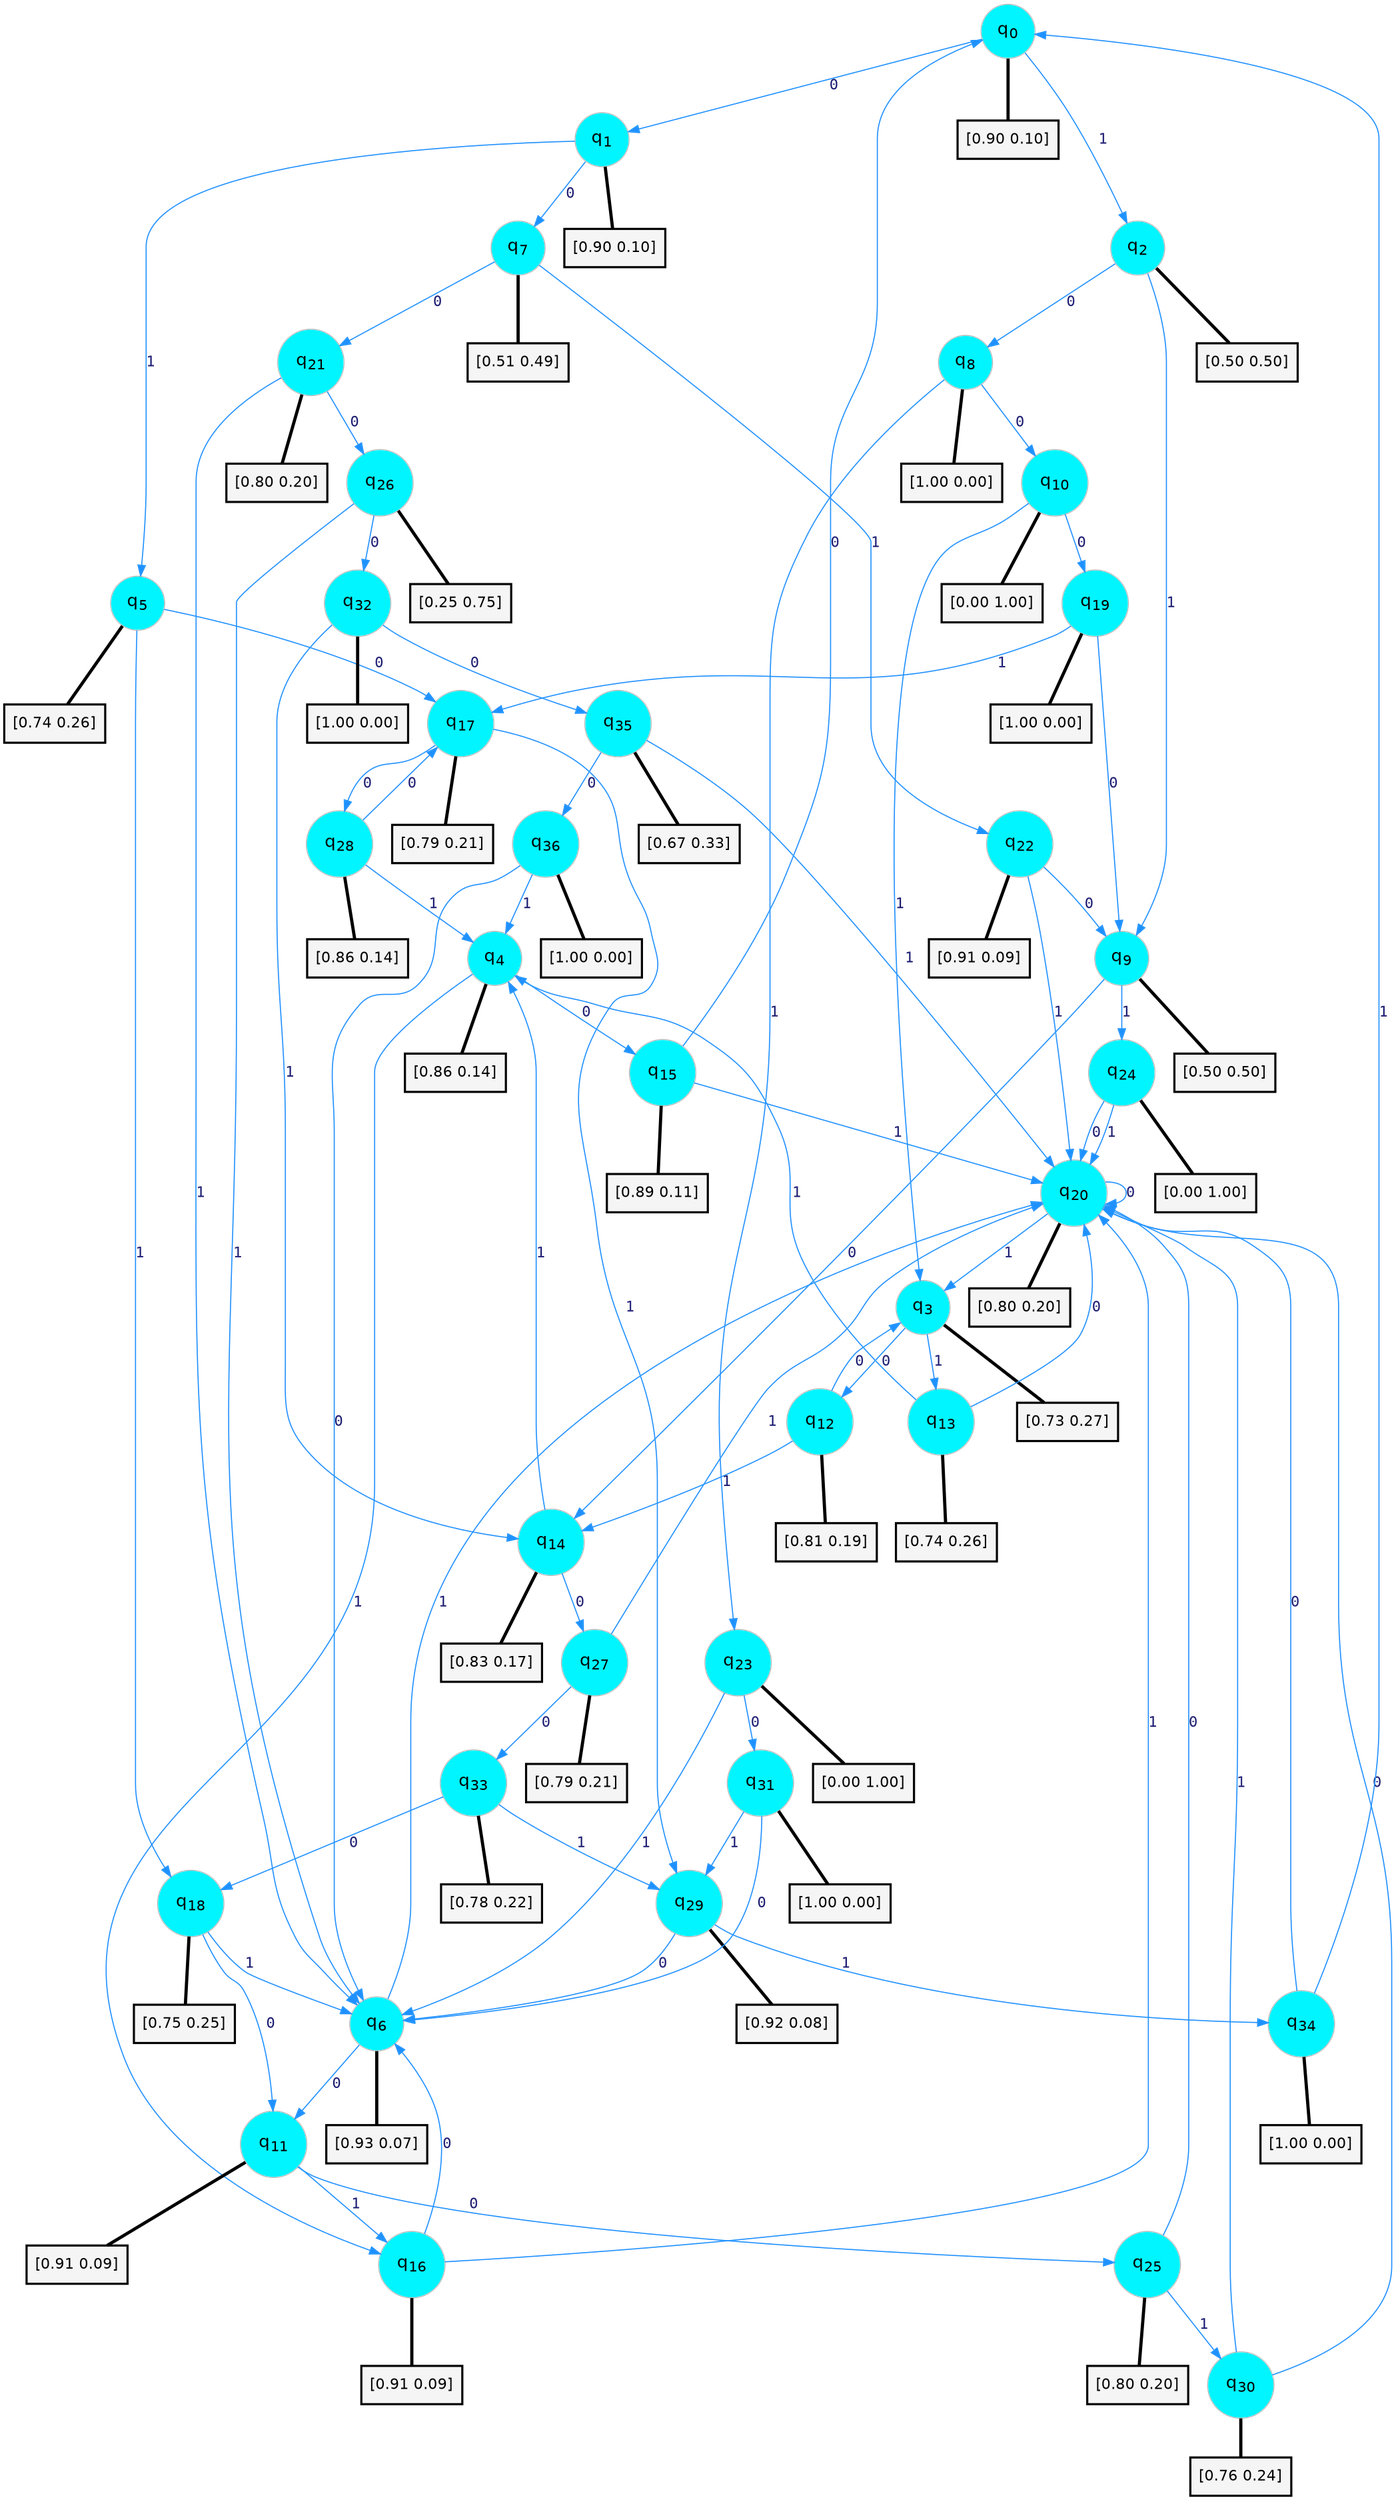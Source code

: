 digraph G {
graph [
bgcolor=transparent, dpi=300, rankdir=TD, size="40,25"];
node [
color=gray, fillcolor=turquoise1, fontcolor=black, fontname=Helvetica, fontsize=16, fontweight=bold, shape=circle, style=filled];
edge [
arrowsize=1, color=dodgerblue1, fontcolor=midnightblue, fontname=courier, fontweight=bold, penwidth=1, style=solid, weight=20];
0[label=<q<SUB>0</SUB>>];
1[label=<q<SUB>1</SUB>>];
2[label=<q<SUB>2</SUB>>];
3[label=<q<SUB>3</SUB>>];
4[label=<q<SUB>4</SUB>>];
5[label=<q<SUB>5</SUB>>];
6[label=<q<SUB>6</SUB>>];
7[label=<q<SUB>7</SUB>>];
8[label=<q<SUB>8</SUB>>];
9[label=<q<SUB>9</SUB>>];
10[label=<q<SUB>10</SUB>>];
11[label=<q<SUB>11</SUB>>];
12[label=<q<SUB>12</SUB>>];
13[label=<q<SUB>13</SUB>>];
14[label=<q<SUB>14</SUB>>];
15[label=<q<SUB>15</SUB>>];
16[label=<q<SUB>16</SUB>>];
17[label=<q<SUB>17</SUB>>];
18[label=<q<SUB>18</SUB>>];
19[label=<q<SUB>19</SUB>>];
20[label=<q<SUB>20</SUB>>];
21[label=<q<SUB>21</SUB>>];
22[label=<q<SUB>22</SUB>>];
23[label=<q<SUB>23</SUB>>];
24[label=<q<SUB>24</SUB>>];
25[label=<q<SUB>25</SUB>>];
26[label=<q<SUB>26</SUB>>];
27[label=<q<SUB>27</SUB>>];
28[label=<q<SUB>28</SUB>>];
29[label=<q<SUB>29</SUB>>];
30[label=<q<SUB>30</SUB>>];
31[label=<q<SUB>31</SUB>>];
32[label=<q<SUB>32</SUB>>];
33[label=<q<SUB>33</SUB>>];
34[label=<q<SUB>34</SUB>>];
35[label=<q<SUB>35</SUB>>];
36[label=<q<SUB>36</SUB>>];
37[label="[0.90 0.10]", shape=box,fontcolor=black, fontname=Helvetica, fontsize=14, penwidth=2, fillcolor=whitesmoke,color=black];
38[label="[0.90 0.10]", shape=box,fontcolor=black, fontname=Helvetica, fontsize=14, penwidth=2, fillcolor=whitesmoke,color=black];
39[label="[0.50 0.50]", shape=box,fontcolor=black, fontname=Helvetica, fontsize=14, penwidth=2, fillcolor=whitesmoke,color=black];
40[label="[0.73 0.27]", shape=box,fontcolor=black, fontname=Helvetica, fontsize=14, penwidth=2, fillcolor=whitesmoke,color=black];
41[label="[0.86 0.14]", shape=box,fontcolor=black, fontname=Helvetica, fontsize=14, penwidth=2, fillcolor=whitesmoke,color=black];
42[label="[0.74 0.26]", shape=box,fontcolor=black, fontname=Helvetica, fontsize=14, penwidth=2, fillcolor=whitesmoke,color=black];
43[label="[0.93 0.07]", shape=box,fontcolor=black, fontname=Helvetica, fontsize=14, penwidth=2, fillcolor=whitesmoke,color=black];
44[label="[0.51 0.49]", shape=box,fontcolor=black, fontname=Helvetica, fontsize=14, penwidth=2, fillcolor=whitesmoke,color=black];
45[label="[1.00 0.00]", shape=box,fontcolor=black, fontname=Helvetica, fontsize=14, penwidth=2, fillcolor=whitesmoke,color=black];
46[label="[0.50 0.50]", shape=box,fontcolor=black, fontname=Helvetica, fontsize=14, penwidth=2, fillcolor=whitesmoke,color=black];
47[label="[0.00 1.00]", shape=box,fontcolor=black, fontname=Helvetica, fontsize=14, penwidth=2, fillcolor=whitesmoke,color=black];
48[label="[0.91 0.09]", shape=box,fontcolor=black, fontname=Helvetica, fontsize=14, penwidth=2, fillcolor=whitesmoke,color=black];
49[label="[0.81 0.19]", shape=box,fontcolor=black, fontname=Helvetica, fontsize=14, penwidth=2, fillcolor=whitesmoke,color=black];
50[label="[0.74 0.26]", shape=box,fontcolor=black, fontname=Helvetica, fontsize=14, penwidth=2, fillcolor=whitesmoke,color=black];
51[label="[0.83 0.17]", shape=box,fontcolor=black, fontname=Helvetica, fontsize=14, penwidth=2, fillcolor=whitesmoke,color=black];
52[label="[0.89 0.11]", shape=box,fontcolor=black, fontname=Helvetica, fontsize=14, penwidth=2, fillcolor=whitesmoke,color=black];
53[label="[0.91 0.09]", shape=box,fontcolor=black, fontname=Helvetica, fontsize=14, penwidth=2, fillcolor=whitesmoke,color=black];
54[label="[0.79 0.21]", shape=box,fontcolor=black, fontname=Helvetica, fontsize=14, penwidth=2, fillcolor=whitesmoke,color=black];
55[label="[0.75 0.25]", shape=box,fontcolor=black, fontname=Helvetica, fontsize=14, penwidth=2, fillcolor=whitesmoke,color=black];
56[label="[1.00 0.00]", shape=box,fontcolor=black, fontname=Helvetica, fontsize=14, penwidth=2, fillcolor=whitesmoke,color=black];
57[label="[0.80 0.20]", shape=box,fontcolor=black, fontname=Helvetica, fontsize=14, penwidth=2, fillcolor=whitesmoke,color=black];
58[label="[0.80 0.20]", shape=box,fontcolor=black, fontname=Helvetica, fontsize=14, penwidth=2, fillcolor=whitesmoke,color=black];
59[label="[0.91 0.09]", shape=box,fontcolor=black, fontname=Helvetica, fontsize=14, penwidth=2, fillcolor=whitesmoke,color=black];
60[label="[0.00 1.00]", shape=box,fontcolor=black, fontname=Helvetica, fontsize=14, penwidth=2, fillcolor=whitesmoke,color=black];
61[label="[0.00 1.00]", shape=box,fontcolor=black, fontname=Helvetica, fontsize=14, penwidth=2, fillcolor=whitesmoke,color=black];
62[label="[0.80 0.20]", shape=box,fontcolor=black, fontname=Helvetica, fontsize=14, penwidth=2, fillcolor=whitesmoke,color=black];
63[label="[0.25 0.75]", shape=box,fontcolor=black, fontname=Helvetica, fontsize=14, penwidth=2, fillcolor=whitesmoke,color=black];
64[label="[0.79 0.21]", shape=box,fontcolor=black, fontname=Helvetica, fontsize=14, penwidth=2, fillcolor=whitesmoke,color=black];
65[label="[0.86 0.14]", shape=box,fontcolor=black, fontname=Helvetica, fontsize=14, penwidth=2, fillcolor=whitesmoke,color=black];
66[label="[0.92 0.08]", shape=box,fontcolor=black, fontname=Helvetica, fontsize=14, penwidth=2, fillcolor=whitesmoke,color=black];
67[label="[0.76 0.24]", shape=box,fontcolor=black, fontname=Helvetica, fontsize=14, penwidth=2, fillcolor=whitesmoke,color=black];
68[label="[1.00 0.00]", shape=box,fontcolor=black, fontname=Helvetica, fontsize=14, penwidth=2, fillcolor=whitesmoke,color=black];
69[label="[1.00 0.00]", shape=box,fontcolor=black, fontname=Helvetica, fontsize=14, penwidth=2, fillcolor=whitesmoke,color=black];
70[label="[0.78 0.22]", shape=box,fontcolor=black, fontname=Helvetica, fontsize=14, penwidth=2, fillcolor=whitesmoke,color=black];
71[label="[1.00 0.00]", shape=box,fontcolor=black, fontname=Helvetica, fontsize=14, penwidth=2, fillcolor=whitesmoke,color=black];
72[label="[0.67 0.33]", shape=box,fontcolor=black, fontname=Helvetica, fontsize=14, penwidth=2, fillcolor=whitesmoke,color=black];
73[label="[1.00 0.00]", shape=box,fontcolor=black, fontname=Helvetica, fontsize=14, penwidth=2, fillcolor=whitesmoke,color=black];
0->1 [label=0];
0->2 [label=1];
0->37 [arrowhead=none, penwidth=3,color=black];
1->7 [label=0];
1->5 [label=1];
1->38 [arrowhead=none, penwidth=3,color=black];
2->8 [label=0];
2->9 [label=1];
2->39 [arrowhead=none, penwidth=3,color=black];
3->12 [label=0];
3->13 [label=1];
3->40 [arrowhead=none, penwidth=3,color=black];
4->15 [label=0];
4->16 [label=1];
4->41 [arrowhead=none, penwidth=3,color=black];
5->17 [label=0];
5->18 [label=1];
5->42 [arrowhead=none, penwidth=3,color=black];
6->11 [label=0];
6->20 [label=1];
6->43 [arrowhead=none, penwidth=3,color=black];
7->21 [label=0];
7->22 [label=1];
7->44 [arrowhead=none, penwidth=3,color=black];
8->10 [label=0];
8->23 [label=1];
8->45 [arrowhead=none, penwidth=3,color=black];
9->14 [label=0];
9->24 [label=1];
9->46 [arrowhead=none, penwidth=3,color=black];
10->19 [label=0];
10->3 [label=1];
10->47 [arrowhead=none, penwidth=3,color=black];
11->25 [label=0];
11->16 [label=1];
11->48 [arrowhead=none, penwidth=3,color=black];
12->3 [label=0];
12->14 [label=1];
12->49 [arrowhead=none, penwidth=3,color=black];
13->20 [label=0];
13->4 [label=1];
13->50 [arrowhead=none, penwidth=3,color=black];
14->27 [label=0];
14->4 [label=1];
14->51 [arrowhead=none, penwidth=3,color=black];
15->0 [label=0];
15->20 [label=1];
15->52 [arrowhead=none, penwidth=3,color=black];
16->6 [label=0];
16->20 [label=1];
16->53 [arrowhead=none, penwidth=3,color=black];
17->28 [label=0];
17->29 [label=1];
17->54 [arrowhead=none, penwidth=3,color=black];
18->11 [label=0];
18->6 [label=1];
18->55 [arrowhead=none, penwidth=3,color=black];
19->9 [label=0];
19->17 [label=1];
19->56 [arrowhead=none, penwidth=3,color=black];
20->20 [label=0];
20->3 [label=1];
20->57 [arrowhead=none, penwidth=3,color=black];
21->26 [label=0];
21->6 [label=1];
21->58 [arrowhead=none, penwidth=3,color=black];
22->9 [label=0];
22->20 [label=1];
22->59 [arrowhead=none, penwidth=3,color=black];
23->31 [label=0];
23->6 [label=1];
23->60 [arrowhead=none, penwidth=3,color=black];
24->20 [label=0];
24->20 [label=1];
24->61 [arrowhead=none, penwidth=3,color=black];
25->20 [label=0];
25->30 [label=1];
25->62 [arrowhead=none, penwidth=3,color=black];
26->32 [label=0];
26->6 [label=1];
26->63 [arrowhead=none, penwidth=3,color=black];
27->33 [label=0];
27->20 [label=1];
27->64 [arrowhead=none, penwidth=3,color=black];
28->17 [label=0];
28->4 [label=1];
28->65 [arrowhead=none, penwidth=3,color=black];
29->6 [label=0];
29->34 [label=1];
29->66 [arrowhead=none, penwidth=3,color=black];
30->20 [label=0];
30->20 [label=1];
30->67 [arrowhead=none, penwidth=3,color=black];
31->6 [label=0];
31->29 [label=1];
31->68 [arrowhead=none, penwidth=3,color=black];
32->35 [label=0];
32->14 [label=1];
32->69 [arrowhead=none, penwidth=3,color=black];
33->18 [label=0];
33->29 [label=1];
33->70 [arrowhead=none, penwidth=3,color=black];
34->20 [label=0];
34->0 [label=1];
34->71 [arrowhead=none, penwidth=3,color=black];
35->36 [label=0];
35->20 [label=1];
35->72 [arrowhead=none, penwidth=3,color=black];
36->6 [label=0];
36->4 [label=1];
36->73 [arrowhead=none, penwidth=3,color=black];
}

